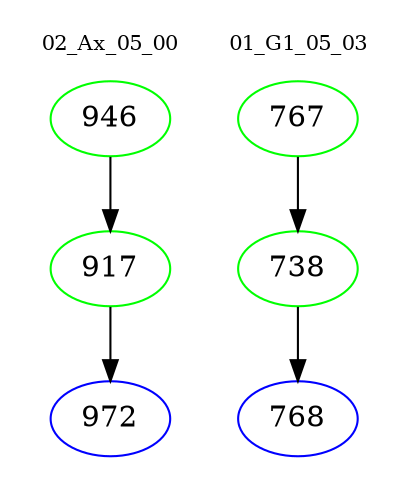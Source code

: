 digraph{
subgraph cluster_0 {
color = white
label = "02_Ax_05_00";
fontsize=10;
T0_946 [label="946", color="green"]
T0_946 -> T0_917 [color="black"]
T0_917 [label="917", color="green"]
T0_917 -> T0_972 [color="black"]
T0_972 [label="972", color="blue"]
}
subgraph cluster_1 {
color = white
label = "01_G1_05_03";
fontsize=10;
T1_767 [label="767", color="green"]
T1_767 -> T1_738 [color="black"]
T1_738 [label="738", color="green"]
T1_738 -> T1_768 [color="black"]
T1_768 [label="768", color="blue"]
}
}

